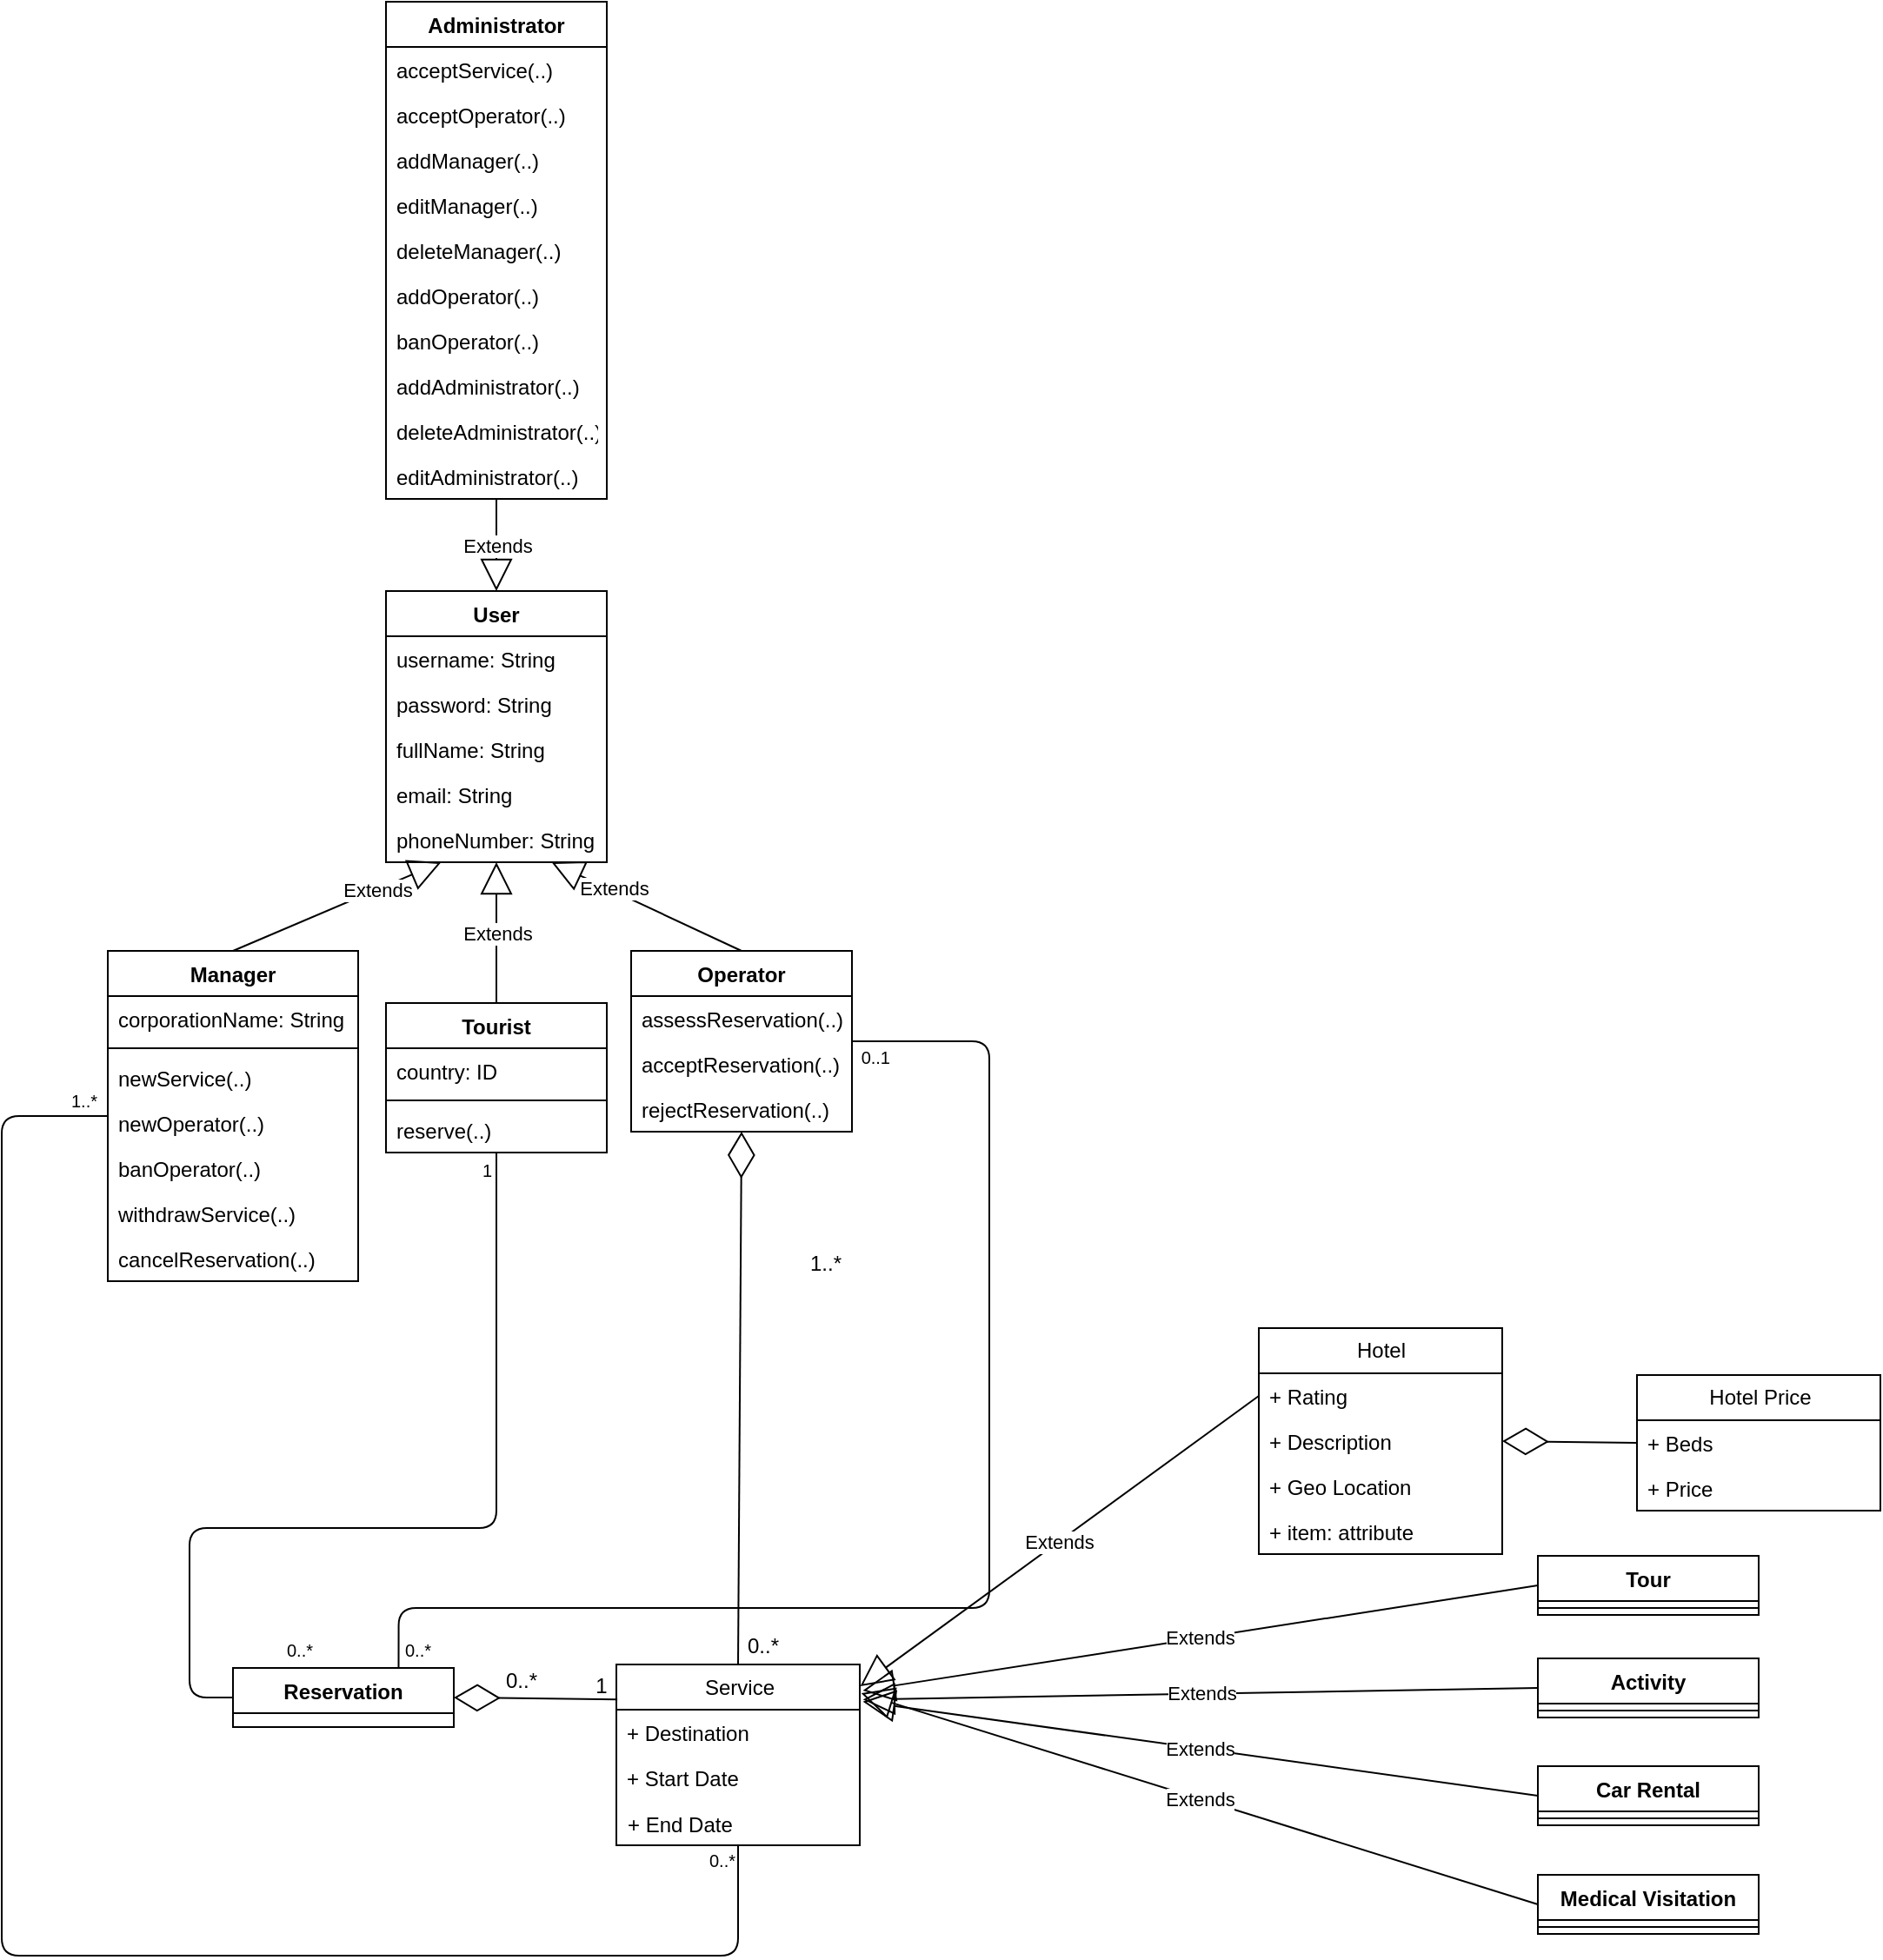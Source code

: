 <mxfile version="12.3.8" type="github" pages="1">
  <diagram name="Page-1" id="929967ad-93f9-6ef4-fab6-5d389245f69c">
    <mxGraphModel dx="1883" dy="1183" grid="0" gridSize="10" guides="1" tooltips="1" connect="1" arrows="1" fold="1" page="0" pageScale="1.5" pageWidth="1169" pageHeight="826" background="none" math="0" shadow="0">
      <root>
        <mxCell id="0" style=";html=1;"/>
        <mxCell id="1" style=";html=1;" parent="0"/>
        <mxCell id="-p7RqJdtG0hPDVoNJEHc-12" value="Tourist" style="swimlane;fontStyle=1;align=center;verticalAlign=top;childLayout=stackLayout;horizontal=1;startSize=26;horizontalStack=0;resizeParent=1;resizeParentMax=0;resizeLast=0;collapsible=1;marginBottom=0;" parent="1" vertex="1">
          <mxGeometry x="209" y="309" width="127" height="86" as="geometry"/>
        </mxCell>
        <mxCell id="vn5bDDAHskszwFVVca6H-9" value="country: ID" style="text;strokeColor=none;fillColor=none;align=left;verticalAlign=top;spacingLeft=4;spacingRight=4;overflow=hidden;rotatable=0;points=[[0,0.5],[1,0.5]];portConstraint=eastwest;" vertex="1" parent="-p7RqJdtG0hPDVoNJEHc-12">
          <mxGeometry y="26" width="127" height="26" as="geometry"/>
        </mxCell>
        <mxCell id="vn5bDDAHskszwFVVca6H-11" value="" style="line;strokeWidth=1;fillColor=none;align=left;verticalAlign=middle;spacingTop=-1;spacingLeft=3;spacingRight=3;rotatable=0;labelPosition=right;points=[];portConstraint=eastwest;" vertex="1" parent="-p7RqJdtG0hPDVoNJEHc-12">
          <mxGeometry y="52" width="127" height="8" as="geometry"/>
        </mxCell>
        <mxCell id="vn5bDDAHskszwFVVca6H-12" value="reserve(..)" style="text;strokeColor=none;fillColor=none;align=left;verticalAlign=top;spacingLeft=4;spacingRight=4;overflow=hidden;rotatable=0;points=[[0,0.5],[1,0.5]];portConstraint=eastwest;" vertex="1" parent="-p7RqJdtG0hPDVoNJEHc-12">
          <mxGeometry y="60" width="127" height="26" as="geometry"/>
        </mxCell>
        <mxCell id="-p7RqJdtG0hPDVoNJEHc-21" value="User" style="swimlane;fontStyle=1;align=center;verticalAlign=top;childLayout=stackLayout;horizontal=1;startSize=26;horizontalStack=0;resizeParent=1;resizeParentMax=0;resizeLast=0;collapsible=1;marginBottom=0;" parent="1" vertex="1">
          <mxGeometry x="209" y="72" width="127" height="156" as="geometry"/>
        </mxCell>
        <mxCell id="vn5bDDAHskszwFVVca6H-3" value="username: String" style="text;strokeColor=none;fillColor=none;align=left;verticalAlign=top;spacingLeft=4;spacingRight=4;overflow=hidden;rotatable=0;points=[[0,0.5],[1,0.5]];portConstraint=eastwest;" vertex="1" parent="-p7RqJdtG0hPDVoNJEHc-21">
          <mxGeometry y="26" width="127" height="26" as="geometry"/>
        </mxCell>
        <mxCell id="vn5bDDAHskszwFVVca6H-4" value="password: String" style="text;strokeColor=none;fillColor=none;align=left;verticalAlign=top;spacingLeft=4;spacingRight=4;overflow=hidden;rotatable=0;points=[[0,0.5],[1,0.5]];portConstraint=eastwest;" vertex="1" parent="-p7RqJdtG0hPDVoNJEHc-21">
          <mxGeometry y="52" width="127" height="26" as="geometry"/>
        </mxCell>
        <mxCell id="vn5bDDAHskszwFVVca6H-18" value="fullName: String" style="text;strokeColor=none;fillColor=none;align=left;verticalAlign=top;spacingLeft=4;spacingRight=4;overflow=hidden;rotatable=0;points=[[0,0.5],[1,0.5]];portConstraint=eastwest;" vertex="1" parent="-p7RqJdtG0hPDVoNJEHc-21">
          <mxGeometry y="78" width="127" height="26" as="geometry"/>
        </mxCell>
        <mxCell id="vn5bDDAHskszwFVVca6H-5" value="email: String" style="text;strokeColor=none;fillColor=none;align=left;verticalAlign=top;spacingLeft=4;spacingRight=4;overflow=hidden;rotatable=0;points=[[0,0.5],[1,0.5]];portConstraint=eastwest;" vertex="1" parent="-p7RqJdtG0hPDVoNJEHc-21">
          <mxGeometry y="104" width="127" height="26" as="geometry"/>
        </mxCell>
        <mxCell id="vn5bDDAHskszwFVVca6H-6" value="phoneNumber: String" style="text;strokeColor=none;fillColor=none;align=left;verticalAlign=top;spacingLeft=4;spacingRight=4;overflow=hidden;rotatable=0;points=[[0,0.5],[1,0.5]];portConstraint=eastwest;" vertex="1" parent="-p7RqJdtG0hPDVoNJEHc-21">
          <mxGeometry y="130" width="127" height="26" as="geometry"/>
        </mxCell>
        <mxCell id="-p7RqJdtG0hPDVoNJEHc-23" value="Extends" style="endArrow=block;endSize=16;endFill=0;html=1;entryX=0.5;entryY=1;entryDx=0;entryDy=0;exitX=0.5;exitY=0;exitDx=0;exitDy=0;" parent="1" source="-p7RqJdtG0hPDVoNJEHc-12" target="-p7RqJdtG0hPDVoNJEHc-21" edge="1">
          <mxGeometry width="160" relative="1" as="geometry">
            <mxPoint x="209" y="546" as="sourcePoint"/>
            <mxPoint x="369" y="546" as="targetPoint"/>
          </mxGeometry>
        </mxCell>
        <mxCell id="-p7RqJdtG0hPDVoNJEHc-26" value="Manager&#xa;" style="swimlane;fontStyle=1;align=center;verticalAlign=top;childLayout=stackLayout;horizontal=1;startSize=26;horizontalStack=0;resizeParent=1;resizeParentMax=0;resizeLast=0;collapsible=1;marginBottom=0;" parent="1" vertex="1">
          <mxGeometry x="49" y="279" width="144" height="190" as="geometry"/>
        </mxCell>
        <mxCell id="vn5bDDAHskszwFVVca6H-17" value="corporationName: String" style="text;strokeColor=none;fillColor=none;align=left;verticalAlign=top;spacingLeft=4;spacingRight=4;overflow=hidden;rotatable=0;points=[[0,0.5],[1,0.5]];portConstraint=eastwest;" vertex="1" parent="-p7RqJdtG0hPDVoNJEHc-26">
          <mxGeometry y="26" width="144" height="26" as="geometry"/>
        </mxCell>
        <mxCell id="vn5bDDAHskszwFVVca6H-20" value="" style="line;strokeWidth=1;fillColor=none;align=left;verticalAlign=middle;spacingTop=-1;spacingLeft=3;spacingRight=3;rotatable=0;labelPosition=right;points=[];portConstraint=eastwest;" vertex="1" parent="-p7RqJdtG0hPDVoNJEHc-26">
          <mxGeometry y="52" width="144" height="8" as="geometry"/>
        </mxCell>
        <mxCell id="vn5bDDAHskszwFVVca6H-21" value="newService(..)" style="text;strokeColor=none;fillColor=none;align=left;verticalAlign=top;spacingLeft=4;spacingRight=4;overflow=hidden;rotatable=0;points=[[0,0.5],[1,0.5]];portConstraint=eastwest;" vertex="1" parent="-p7RqJdtG0hPDVoNJEHc-26">
          <mxGeometry y="60" width="144" height="26" as="geometry"/>
        </mxCell>
        <mxCell id="vn5bDDAHskszwFVVca6H-22" value="newOperator(..)" style="text;strokeColor=none;fillColor=none;align=left;verticalAlign=top;spacingLeft=4;spacingRight=4;overflow=hidden;rotatable=0;points=[[0,0.5],[1,0.5]];portConstraint=eastwest;" vertex="1" parent="-p7RqJdtG0hPDVoNJEHc-26">
          <mxGeometry y="86" width="144" height="26" as="geometry"/>
        </mxCell>
        <mxCell id="vn5bDDAHskszwFVVca6H-30" value="banOperator(..)" style="text;strokeColor=none;fillColor=none;align=left;verticalAlign=top;spacingLeft=4;spacingRight=4;overflow=hidden;rotatable=0;points=[[0,0.5],[1,0.5]];portConstraint=eastwest;" vertex="1" parent="-p7RqJdtG0hPDVoNJEHc-26">
          <mxGeometry y="112" width="144" height="26" as="geometry"/>
        </mxCell>
        <mxCell id="vn5bDDAHskszwFVVca6H-31" value="withdrawService(..)" style="text;strokeColor=none;fillColor=none;align=left;verticalAlign=top;spacingLeft=4;spacingRight=4;overflow=hidden;rotatable=0;points=[[0,0.5],[1,0.5]];portConstraint=eastwest;" vertex="1" parent="-p7RqJdtG0hPDVoNJEHc-26">
          <mxGeometry y="138" width="144" height="26" as="geometry"/>
        </mxCell>
        <mxCell id="vn5bDDAHskszwFVVca6H-32" value="cancelReservation(..)" style="text;strokeColor=none;fillColor=none;align=left;verticalAlign=top;spacingLeft=4;spacingRight=4;overflow=hidden;rotatable=0;points=[[0,0.5],[1,0.5]];portConstraint=eastwest;" vertex="1" parent="-p7RqJdtG0hPDVoNJEHc-26">
          <mxGeometry y="164" width="144" height="26" as="geometry"/>
        </mxCell>
        <mxCell id="-p7RqJdtG0hPDVoNJEHc-28" value="Extends" style="endArrow=block;endSize=16;endFill=0;html=1;exitX=0.5;exitY=0;exitDx=0;exitDy=0;entryX=0.25;entryY=1;entryDx=0;entryDy=0;" parent="1" source="-p7RqJdtG0hPDVoNJEHc-26" target="-p7RqJdtG0hPDVoNJEHc-21" edge="1">
          <mxGeometry x="0.383" y="-1" width="160" relative="1" as="geometry">
            <mxPoint x="378" y="546" as="sourcePoint"/>
            <mxPoint x="317" y="396" as="targetPoint"/>
            <mxPoint y="-1" as="offset"/>
          </mxGeometry>
        </mxCell>
        <mxCell id="-p7RqJdtG0hPDVoNJEHc-29" value="Operator" style="swimlane;fontStyle=1;align=center;verticalAlign=top;childLayout=stackLayout;horizontal=1;startSize=26;horizontalStack=0;resizeParent=1;resizeParentMax=0;resizeLast=0;collapsible=1;marginBottom=0;" parent="1" vertex="1">
          <mxGeometry x="350" y="279" width="127" height="104" as="geometry"/>
        </mxCell>
        <mxCell id="vn5bDDAHskszwFVVca6H-23" value="assessReservation(..)" style="text;strokeColor=none;fillColor=none;align=left;verticalAlign=top;spacingLeft=4;spacingRight=4;overflow=hidden;rotatable=0;points=[[0,0.5],[1,0.5]];portConstraint=eastwest;" vertex="1" parent="-p7RqJdtG0hPDVoNJEHc-29">
          <mxGeometry y="26" width="127" height="26" as="geometry"/>
        </mxCell>
        <mxCell id="vn5bDDAHskszwFVVca6H-24" value="acceptReservation(..)" style="text;strokeColor=none;fillColor=none;align=left;verticalAlign=top;spacingLeft=4;spacingRight=4;overflow=hidden;rotatable=0;points=[[0,0.5],[1,0.5]];portConstraint=eastwest;" vertex="1" parent="-p7RqJdtG0hPDVoNJEHc-29">
          <mxGeometry y="52" width="127" height="26" as="geometry"/>
        </mxCell>
        <mxCell id="vn5bDDAHskszwFVVca6H-25" value="rejectReservation(..)" style="text;strokeColor=none;fillColor=none;align=left;verticalAlign=top;spacingLeft=4;spacingRight=4;overflow=hidden;rotatable=0;points=[[0,0.5],[1,0.5]];portConstraint=eastwest;" vertex="1" parent="-p7RqJdtG0hPDVoNJEHc-29">
          <mxGeometry y="78" width="127" height="26" as="geometry"/>
        </mxCell>
        <mxCell id="-p7RqJdtG0hPDVoNJEHc-31" value="Extends" style="endArrow=block;endSize=16;endFill=0;html=1;exitX=0.5;exitY=0;exitDx=0;exitDy=0;entryX=0.75;entryY=1;entryDx=0;entryDy=0;" parent="1" source="-p7RqJdtG0hPDVoNJEHc-29" target="-p7RqJdtG0hPDVoNJEHc-21" edge="1">
          <mxGeometry x="0.358" y="-2" width="160" relative="1" as="geometry">
            <mxPoint x="473" y="444" as="sourcePoint"/>
            <mxPoint x="619.75" y="262" as="targetPoint"/>
            <mxPoint as="offset"/>
          </mxGeometry>
        </mxCell>
        <mxCell id="-p7RqJdtG0hPDVoNJEHc-34" value="Administrator" style="swimlane;fontStyle=1;align=center;verticalAlign=top;childLayout=stackLayout;horizontal=1;startSize=26;horizontalStack=0;resizeParent=1;resizeParentMax=0;resizeLast=0;collapsible=1;marginBottom=0;" parent="1" vertex="1">
          <mxGeometry x="209" y="-267" width="127" height="286" as="geometry"/>
        </mxCell>
        <mxCell id="vn5bDDAHskszwFVVca6H-26" value="acceptService(..)" style="text;strokeColor=none;fillColor=none;align=left;verticalAlign=top;spacingLeft=4;spacingRight=4;overflow=hidden;rotatable=0;points=[[0,0.5],[1,0.5]];portConstraint=eastwest;" vertex="1" parent="-p7RqJdtG0hPDVoNJEHc-34">
          <mxGeometry y="26" width="127" height="26" as="geometry"/>
        </mxCell>
        <mxCell id="vn5bDDAHskszwFVVca6H-27" value="acceptOperator(..)" style="text;strokeColor=none;fillColor=none;align=left;verticalAlign=top;spacingLeft=4;spacingRight=4;overflow=hidden;rotatable=0;points=[[0,0.5],[1,0.5]];portConstraint=eastwest;" vertex="1" parent="-p7RqJdtG0hPDVoNJEHc-34">
          <mxGeometry y="52" width="127" height="26" as="geometry"/>
        </mxCell>
        <mxCell id="vn5bDDAHskszwFVVca6H-28" value="addManager(..)" style="text;strokeColor=none;fillColor=none;align=left;verticalAlign=top;spacingLeft=4;spacingRight=4;overflow=hidden;rotatable=0;points=[[0,0.5],[1,0.5]];portConstraint=eastwest;" vertex="1" parent="-p7RqJdtG0hPDVoNJEHc-34">
          <mxGeometry y="78" width="127" height="26" as="geometry"/>
        </mxCell>
        <mxCell id="vn5bDDAHskszwFVVca6H-33" value="editManager(..)" style="text;strokeColor=none;fillColor=none;align=left;verticalAlign=top;spacingLeft=4;spacingRight=4;overflow=hidden;rotatable=0;points=[[0,0.5],[1,0.5]];portConstraint=eastwest;" vertex="1" parent="-p7RqJdtG0hPDVoNJEHc-34">
          <mxGeometry y="104" width="127" height="26" as="geometry"/>
        </mxCell>
        <mxCell id="vn5bDDAHskszwFVVca6H-34" value="deleteManager(..)" style="text;strokeColor=none;fillColor=none;align=left;verticalAlign=top;spacingLeft=4;spacingRight=4;overflow=hidden;rotatable=0;points=[[0,0.5],[1,0.5]];portConstraint=eastwest;" vertex="1" parent="-p7RqJdtG0hPDVoNJEHc-34">
          <mxGeometry y="130" width="127" height="26" as="geometry"/>
        </mxCell>
        <mxCell id="vn5bDDAHskszwFVVca6H-35" value="addOperator(..)" style="text;strokeColor=none;fillColor=none;align=left;verticalAlign=top;spacingLeft=4;spacingRight=4;overflow=hidden;rotatable=0;points=[[0,0.5],[1,0.5]];portConstraint=eastwest;" vertex="1" parent="-p7RqJdtG0hPDVoNJEHc-34">
          <mxGeometry y="156" width="127" height="26" as="geometry"/>
        </mxCell>
        <mxCell id="vn5bDDAHskszwFVVca6H-37" value="banOperator(..)" style="text;strokeColor=none;fillColor=none;align=left;verticalAlign=top;spacingLeft=4;spacingRight=4;overflow=hidden;rotatable=0;points=[[0,0.5],[1,0.5]];portConstraint=eastwest;" vertex="1" parent="-p7RqJdtG0hPDVoNJEHc-34">
          <mxGeometry y="182" width="127" height="26" as="geometry"/>
        </mxCell>
        <mxCell id="vn5bDDAHskszwFVVca6H-38" value="addAdministrator(..)" style="text;strokeColor=none;fillColor=none;align=left;verticalAlign=top;spacingLeft=4;spacingRight=4;overflow=hidden;rotatable=0;points=[[0,0.5],[1,0.5]];portConstraint=eastwest;" vertex="1" parent="-p7RqJdtG0hPDVoNJEHc-34">
          <mxGeometry y="208" width="127" height="26" as="geometry"/>
        </mxCell>
        <mxCell id="vn5bDDAHskszwFVVca6H-40" value="deleteAdministrator(..)" style="text;strokeColor=none;fillColor=none;align=left;verticalAlign=top;spacingLeft=4;spacingRight=4;overflow=hidden;rotatable=0;points=[[0,0.5],[1,0.5]];portConstraint=eastwest;" vertex="1" parent="-p7RqJdtG0hPDVoNJEHc-34">
          <mxGeometry y="234" width="127" height="26" as="geometry"/>
        </mxCell>
        <mxCell id="vn5bDDAHskszwFVVca6H-39" value="editAdministrator(..)" style="text;strokeColor=none;fillColor=none;align=left;verticalAlign=top;spacingLeft=4;spacingRight=4;overflow=hidden;rotatable=0;points=[[0,0.5],[1,0.5]];portConstraint=eastwest;" vertex="1" parent="-p7RqJdtG0hPDVoNJEHc-34">
          <mxGeometry y="260" width="127" height="26" as="geometry"/>
        </mxCell>
        <mxCell id="-p7RqJdtG0hPDVoNJEHc-36" value="Extends" style="endArrow=block;endSize=16;endFill=0;html=1;entryX=0.5;entryY=0;entryDx=0;entryDy=0;exitX=0.5;exitY=1;exitDx=0;exitDy=0;" parent="1" source="-p7RqJdtG0hPDVoNJEHc-34" target="-p7RqJdtG0hPDVoNJEHc-21" edge="1">
          <mxGeometry width="160" relative="1" as="geometry">
            <mxPoint x="95" y="601" as="sourcePoint"/>
            <mxPoint x="255" y="601" as="targetPoint"/>
          </mxGeometry>
        </mxCell>
        <mxCell id="-p7RqJdtG0hPDVoNJEHc-68" value="Reservation" style="swimlane;fontStyle=1;align=center;verticalAlign=top;childLayout=stackLayout;horizontal=1;startSize=26;horizontalStack=0;resizeParent=1;resizeParentMax=0;resizeLast=0;collapsible=1;marginBottom=0;" parent="1" vertex="1">
          <mxGeometry x="121" y="691.5" width="127" height="34" as="geometry"/>
        </mxCell>
        <mxCell id="-p7RqJdtG0hPDVoNJEHc-74" value="Tour" style="swimlane;fontStyle=1;align=center;verticalAlign=top;childLayout=stackLayout;horizontal=1;startSize=26;horizontalStack=0;resizeParent=1;resizeParentMax=0;resizeLast=0;collapsible=1;marginBottom=0;labelBackgroundColor=none;" parent="1" vertex="1">
          <mxGeometry x="871.5" y="627" width="127" height="34" as="geometry"/>
        </mxCell>
        <mxCell id="-p7RqJdtG0hPDVoNJEHc-75" value="" style="line;strokeWidth=1;fillColor=none;align=left;verticalAlign=middle;spacingTop=-1;spacingLeft=3;spacingRight=3;rotatable=0;labelPosition=right;points=[];portConstraint=eastwest;" parent="-p7RqJdtG0hPDVoNJEHc-74" vertex="1">
          <mxGeometry y="26" width="127" height="8" as="geometry"/>
        </mxCell>
        <mxCell id="-p7RqJdtG0hPDVoNJEHc-76" value="Activity" style="swimlane;fontStyle=1;align=center;verticalAlign=top;childLayout=stackLayout;horizontal=1;startSize=26;horizontalStack=0;resizeParent=1;resizeParentMax=0;resizeLast=0;collapsible=1;marginBottom=0;labelBackgroundColor=none;" parent="1" vertex="1">
          <mxGeometry x="871.5" y="686" width="127" height="34" as="geometry"/>
        </mxCell>
        <mxCell id="-p7RqJdtG0hPDVoNJEHc-77" value="" style="line;strokeWidth=1;fillColor=none;align=left;verticalAlign=middle;spacingTop=-1;spacingLeft=3;spacingRight=3;rotatable=0;labelPosition=right;points=[];portConstraint=eastwest;" parent="-p7RqJdtG0hPDVoNJEHc-76" vertex="1">
          <mxGeometry y="26" width="127" height="8" as="geometry"/>
        </mxCell>
        <mxCell id="-p7RqJdtG0hPDVoNJEHc-78" value="Car Rental" style="swimlane;fontStyle=1;align=center;verticalAlign=top;childLayout=stackLayout;horizontal=1;startSize=26;horizontalStack=0;resizeParent=1;resizeParentMax=0;resizeLast=0;collapsible=1;marginBottom=0;labelBackgroundColor=none;" parent="1" vertex="1">
          <mxGeometry x="871.5" y="748" width="127" height="34" as="geometry"/>
        </mxCell>
        <mxCell id="-p7RqJdtG0hPDVoNJEHc-79" value="" style="line;strokeWidth=1;fillColor=none;align=left;verticalAlign=middle;spacingTop=-1;spacingLeft=3;spacingRight=3;rotatable=0;labelPosition=right;points=[];portConstraint=eastwest;" parent="-p7RqJdtG0hPDVoNJEHc-78" vertex="1">
          <mxGeometry y="26" width="127" height="8" as="geometry"/>
        </mxCell>
        <mxCell id="-p7RqJdtG0hPDVoNJEHc-80" value="Medical Visitation" style="swimlane;fontStyle=1;align=center;verticalAlign=top;childLayout=stackLayout;horizontal=1;startSize=26;horizontalStack=0;resizeParent=1;resizeParentMax=0;resizeLast=0;collapsible=1;marginBottom=0;labelBackgroundColor=none;" parent="1" vertex="1">
          <mxGeometry x="871.5" y="810.5" width="127" height="34" as="geometry"/>
        </mxCell>
        <mxCell id="-p7RqJdtG0hPDVoNJEHc-81" value="" style="line;strokeWidth=1;fillColor=none;align=left;verticalAlign=middle;spacingTop=-1;spacingLeft=3;spacingRight=3;rotatable=0;labelPosition=right;points=[];portConstraint=eastwest;" parent="-p7RqJdtG0hPDVoNJEHc-80" vertex="1">
          <mxGeometry y="26" width="127" height="8" as="geometry"/>
        </mxCell>
        <mxCell id="-p7RqJdtG0hPDVoNJEHc-82" value="Extends" style="endArrow=block;endSize=16;endFill=0;html=1;entryX=1.002;entryY=0.12;entryDx=0;entryDy=0;exitX=0;exitY=0.5;exitDx=0;exitDy=0;entryPerimeter=0;" parent="1" source="-p7RqJdtG0hPDVoNJEHc-128" target="-p7RqJdtG0hPDVoNJEHc-122" edge="1">
          <mxGeometry width="160" relative="1" as="geometry">
            <mxPoint x="337.5" y="826.5" as="sourcePoint"/>
            <mxPoint x="449" y="735" as="targetPoint"/>
          </mxGeometry>
        </mxCell>
        <mxCell id="-p7RqJdtG0hPDVoNJEHc-83" value="Extends" style="endArrow=block;endSize=16;endFill=0;html=1;entryX=1.013;entryY=0.144;entryDx=0;entryDy=0;exitX=0;exitY=0.5;exitDx=0;exitDy=0;entryPerimeter=0;" parent="1" source="-p7RqJdtG0hPDVoNJEHc-74" target="-p7RqJdtG0hPDVoNJEHc-122" edge="1">
          <mxGeometry width="160" relative="1" as="geometry">
            <mxPoint x="563" y="611" as="sourcePoint"/>
            <mxPoint x="449" y="764" as="targetPoint"/>
          </mxGeometry>
        </mxCell>
        <mxCell id="-p7RqJdtG0hPDVoNJEHc-84" value="Extends" style="endArrow=block;endSize=16;endFill=0;html=1;exitX=0;exitY=0.5;exitDx=0;exitDy=0;entryX=1.013;entryY=0.194;entryDx=0;entryDy=0;entryPerimeter=0;" parent="1" source="-p7RqJdtG0hPDVoNJEHc-76" target="-p7RqJdtG0hPDVoNJEHc-122" edge="1">
          <mxGeometry width="160" relative="1" as="geometry">
            <mxPoint x="563" y="671" as="sourcePoint"/>
            <mxPoint x="449" y="764" as="targetPoint"/>
          </mxGeometry>
        </mxCell>
        <mxCell id="-p7RqJdtG0hPDVoNJEHc-85" value="Extends" style="endArrow=block;endSize=16;endFill=0;html=1;exitX=0;exitY=0.5;exitDx=0;exitDy=0;entryX=1.013;entryY=0.205;entryDx=0;entryDy=0;entryPerimeter=0;" parent="1" source="-p7RqJdtG0hPDVoNJEHc-78" target="-p7RqJdtG0hPDVoNJEHc-122" edge="1">
          <mxGeometry width="160" relative="1" as="geometry">
            <mxPoint x="563" y="730" as="sourcePoint"/>
            <mxPoint x="447.984" y="751.82" as="targetPoint"/>
          </mxGeometry>
        </mxCell>
        <mxCell id="-p7RqJdtG0hPDVoNJEHc-86" value="Extends" style="endArrow=block;endSize=16;endFill=0;html=1;entryX=1.006;entryY=0.159;entryDx=0;entryDy=0;exitX=0;exitY=0.5;exitDx=0;exitDy=0;entryPerimeter=0;" parent="1" source="-p7RqJdtG0hPDVoNJEHc-80" target="-p7RqJdtG0hPDVoNJEHc-122" edge="1">
          <mxGeometry width="160" relative="1" as="geometry">
            <mxPoint x="563" y="792" as="sourcePoint"/>
            <mxPoint x="449" y="793" as="targetPoint"/>
          </mxGeometry>
        </mxCell>
        <mxCell id="-p7RqJdtG0hPDVoNJEHc-87" value="" style="endArrow=diamondThin;endFill=0;endSize=24;html=1;entryX=1;entryY=0.5;entryDx=0;entryDy=0;exitX=0.004;exitY=0.193;exitDx=0;exitDy=0;exitPerimeter=0;" parent="1" source="-p7RqJdtG0hPDVoNJEHc-122" target="-p7RqJdtG0hPDVoNJEHc-68" edge="1">
          <mxGeometry width="160" relative="1" as="geometry">
            <mxPoint x="348" y="747" as="sourcePoint"/>
            <mxPoint x="371.5" y="781.5" as="targetPoint"/>
          </mxGeometry>
        </mxCell>
        <mxCell id="-p7RqJdtG0hPDVoNJEHc-88" value="1..*" style="text;html=1;strokeColor=none;fillColor=none;align=center;verticalAlign=middle;whiteSpace=wrap;rounded=0;labelBackgroundColor=none;" parent="1" vertex="1">
          <mxGeometry x="448" y="449" width="28" height="20" as="geometry"/>
        </mxCell>
        <mxCell id="-p7RqJdtG0hPDVoNJEHc-89" value="1" style="text;html=1;strokeColor=none;fillColor=none;align=center;verticalAlign=middle;whiteSpace=wrap;rounded=0;labelBackgroundColor=none;" parent="1" vertex="1">
          <mxGeometry x="319" y="691.5" width="28" height="20" as="geometry"/>
        </mxCell>
        <mxCell id="-p7RqJdtG0hPDVoNJEHc-92" value="" style="endArrow=none;html=1;edgeStyle=orthogonalEdgeStyle;entryX=0.5;entryY=1;entryDx=0;entryDy=0;exitX=0;exitY=0.5;exitDx=0;exitDy=0;" parent="1" edge="1" target="-p7RqJdtG0hPDVoNJEHc-12" source="-p7RqJdtG0hPDVoNJEHc-68">
          <mxGeometry relative="1" as="geometry">
            <mxPoint x="41" y="688" as="sourcePoint"/>
            <mxPoint x="247" y="449" as="targetPoint"/>
            <Array as="points">
              <mxPoint x="96" y="708"/>
              <mxPoint x="96" y="611"/>
              <mxPoint x="273" y="611"/>
            </Array>
          </mxGeometry>
        </mxCell>
        <mxCell id="-p7RqJdtG0hPDVoNJEHc-93" value="0..*" style="resizable=0;html=1;align=left;verticalAlign=bottom;labelBackgroundColor=#ffffff;fontSize=10;" parent="-p7RqJdtG0hPDVoNJEHc-92" connectable="0" vertex="1">
          <mxGeometry x="-1" relative="1" as="geometry">
            <mxPoint x="29" y="-19" as="offset"/>
          </mxGeometry>
        </mxCell>
        <mxCell id="-p7RqJdtG0hPDVoNJEHc-94" value="1" style="resizable=0;html=1;align=right;verticalAlign=bottom;labelBackgroundColor=#ffffff;fontSize=10;" parent="-p7RqJdtG0hPDVoNJEHc-92" connectable="0" vertex="1">
          <mxGeometry x="1" relative="1" as="geometry">
            <mxPoint x="-2" y="18" as="offset"/>
          </mxGeometry>
        </mxCell>
        <mxCell id="-p7RqJdtG0hPDVoNJEHc-95" value="" style="endArrow=none;html=1;edgeStyle=orthogonalEdgeStyle;exitX=0.75;exitY=0;exitDx=0;exitDy=0;entryX=1;entryY=0.5;entryDx=0;entryDy=0;" parent="1" source="-p7RqJdtG0hPDVoNJEHc-68" target="-p7RqJdtG0hPDVoNJEHc-29" edge="1">
          <mxGeometry relative="1" as="geometry">
            <mxPoint x="178.5" y="798.5" as="sourcePoint"/>
            <mxPoint x="501" y="456" as="targetPoint"/>
            <Array as="points">
              <mxPoint x="216" y="657"/>
              <mxPoint x="556" y="657"/>
              <mxPoint x="556" y="331"/>
            </Array>
          </mxGeometry>
        </mxCell>
        <mxCell id="-p7RqJdtG0hPDVoNJEHc-96" value="0..*" style="resizable=0;html=1;align=left;verticalAlign=bottom;labelBackgroundColor=#ffffff;fontSize=10;" parent="-p7RqJdtG0hPDVoNJEHc-95" connectable="0" vertex="1">
          <mxGeometry x="-1" relative="1" as="geometry">
            <mxPoint x="2" y="-2" as="offset"/>
          </mxGeometry>
        </mxCell>
        <mxCell id="-p7RqJdtG0hPDVoNJEHc-97" value="0..1" style="resizable=0;html=1;align=right;verticalAlign=bottom;labelBackgroundColor=#ffffff;fontSize=10;" parent="-p7RqJdtG0hPDVoNJEHc-95" connectable="0" vertex="1">
          <mxGeometry x="1" relative="1" as="geometry">
            <mxPoint x="22.5" y="17" as="offset"/>
          </mxGeometry>
        </mxCell>
        <mxCell id="-p7RqJdtG0hPDVoNJEHc-98" value="" style="endArrow=none;html=1;edgeStyle=orthogonalEdgeStyle;entryX=0.5;entryY=1;entryDx=0;entryDy=0;exitX=0;exitY=0.5;exitDx=0;exitDy=0;" parent="1" source="-p7RqJdtG0hPDVoNJEHc-26" target="-p7RqJdtG0hPDVoNJEHc-122" edge="1">
          <mxGeometry relative="1" as="geometry">
            <mxPoint x="171" y="553" as="sourcePoint"/>
            <mxPoint x="386" y="822" as="targetPoint"/>
            <Array as="points">
              <mxPoint x="-12" y="374"/>
              <mxPoint x="-12" y="857"/>
              <mxPoint x="412" y="857"/>
            </Array>
          </mxGeometry>
        </mxCell>
        <mxCell id="-p7RqJdtG0hPDVoNJEHc-99" value="1..*" style="resizable=0;html=1;align=left;verticalAlign=bottom;labelBackgroundColor=#ffffff;fontSize=10;" parent="-p7RqJdtG0hPDVoNJEHc-98" connectable="0" vertex="1">
          <mxGeometry x="-1" relative="1" as="geometry">
            <mxPoint x="-23.5" y="-1" as="offset"/>
          </mxGeometry>
        </mxCell>
        <mxCell id="-p7RqJdtG0hPDVoNJEHc-100" value="0..*" style="resizable=0;html=1;align=right;verticalAlign=bottom;labelBackgroundColor=#ffffff;fontSize=10;" parent="-p7RqJdtG0hPDVoNJEHc-98" connectable="0" vertex="1">
          <mxGeometry x="1" relative="1" as="geometry">
            <mxPoint x="-1" y="16.5" as="offset"/>
          </mxGeometry>
        </mxCell>
        <mxCell id="-p7RqJdtG0hPDVoNJEHc-102" value="" style="endArrow=diamondThin;endFill=0;endSize=24;html=1;entryX=0.5;entryY=1;entryDx=0;entryDy=0;exitX=0.5;exitY=0;exitDx=0;exitDy=0;" parent="1" source="-p7RqJdtG0hPDVoNJEHc-122" target="-p7RqJdtG0hPDVoNJEHc-29" edge="1">
          <mxGeometry width="160" relative="1" as="geometry">
            <mxPoint x="385.5" y="706" as="sourcePoint"/>
            <mxPoint x="263" y="815.5" as="targetPoint"/>
          </mxGeometry>
        </mxCell>
        <mxCell id="-p7RqJdtG0hPDVoNJEHc-104" value="0..*" style="text;html=1;strokeColor=none;fillColor=none;align=center;verticalAlign=middle;whiteSpace=wrap;rounded=0;labelBackgroundColor=none;" parent="1" vertex="1">
          <mxGeometry x="272.5" y="688.5" width="28" height="20" as="geometry"/>
        </mxCell>
        <mxCell id="-p7RqJdtG0hPDVoNJEHc-105" value="0..*" style="text;html=1;strokeColor=none;fillColor=none;align=center;verticalAlign=middle;whiteSpace=wrap;rounded=0;labelBackgroundColor=none;" parent="1" vertex="1">
          <mxGeometry x="411.5" y="668.5" width="28" height="20" as="geometry"/>
        </mxCell>
        <mxCell id="-p7RqJdtG0hPDVoNJEHc-122" value="Service" style="swimlane;fontStyle=0;childLayout=stackLayout;horizontal=1;startSize=26;fillColor=none;horizontalStack=0;resizeParent=1;resizeParentMax=0;resizeLast=0;collapsible=1;marginBottom=0;labelBackgroundColor=none;html=1;" parent="1" vertex="1">
          <mxGeometry x="341.5" y="689.5" width="140" height="104" as="geometry"/>
        </mxCell>
        <mxCell id="-p7RqJdtG0hPDVoNJEHc-123" value="+ Destination" style="text;strokeColor=none;fillColor=none;align=left;verticalAlign=top;spacingLeft=4;spacingRight=4;overflow=hidden;rotatable=0;points=[[0,0.5],[1,0.5]];portConstraint=eastwest;" parent="-p7RqJdtG0hPDVoNJEHc-122" vertex="1">
          <mxGeometry y="26" width="140" height="26" as="geometry"/>
        </mxCell>
        <mxCell id="-p7RqJdtG0hPDVoNJEHc-124" value="+ Start Date" style="text;strokeColor=none;fillColor=none;align=left;verticalAlign=top;spacingLeft=4;spacingRight=4;overflow=hidden;rotatable=0;points=[[0,0.5],[1,0.5]];portConstraint=eastwest;" parent="-p7RqJdtG0hPDVoNJEHc-122" vertex="1">
          <mxGeometry y="52" width="140" height="26" as="geometry"/>
        </mxCell>
        <mxCell id="-p7RqJdtG0hPDVoNJEHc-126" value="+ End Date" style="text;strokeColor=none;fillColor=none;align=left;verticalAlign=top;spacingLeft=4;spacingRight=4;overflow=hidden;rotatable=0;points=[[0,0.5],[1,0.5]];portConstraint=eastwest;labelBackgroundColor=none;html=1;" parent="-p7RqJdtG0hPDVoNJEHc-122" vertex="1">
          <mxGeometry y="78" width="140" height="26" as="geometry"/>
        </mxCell>
        <mxCell id="-p7RqJdtG0hPDVoNJEHc-127" value="Hotel" style="swimlane;fontStyle=0;childLayout=stackLayout;horizontal=1;startSize=26;fillColor=none;horizontalStack=0;resizeParent=1;resizeParentMax=0;resizeLast=0;collapsible=1;marginBottom=0;labelBackgroundColor=none;html=1;" parent="1" vertex="1">
          <mxGeometry x="711" y="496" width="140" height="130" as="geometry"/>
        </mxCell>
        <mxCell id="-p7RqJdtG0hPDVoNJEHc-128" value="+ Rating" style="text;strokeColor=none;fillColor=none;align=left;verticalAlign=top;spacingLeft=4;spacingRight=4;overflow=hidden;rotatable=0;points=[[0,0.5],[1,0.5]];portConstraint=eastwest;" parent="-p7RqJdtG0hPDVoNJEHc-127" vertex="1">
          <mxGeometry y="26" width="140" height="26" as="geometry"/>
        </mxCell>
        <mxCell id="-p7RqJdtG0hPDVoNJEHc-129" value="+ Description" style="text;strokeColor=none;fillColor=none;align=left;verticalAlign=top;spacingLeft=4;spacingRight=4;overflow=hidden;rotatable=0;points=[[0,0.5],[1,0.5]];portConstraint=eastwest;" parent="-p7RqJdtG0hPDVoNJEHc-127" vertex="1">
          <mxGeometry y="52" width="140" height="26" as="geometry"/>
        </mxCell>
        <mxCell id="-p7RqJdtG0hPDVoNJEHc-130" value="+ Geo Location" style="text;strokeColor=none;fillColor=none;align=left;verticalAlign=top;spacingLeft=4;spacingRight=4;overflow=hidden;rotatable=0;points=[[0,0.5],[1,0.5]];portConstraint=eastwest;" parent="-p7RqJdtG0hPDVoNJEHc-127" vertex="1">
          <mxGeometry y="78" width="140" height="26" as="geometry"/>
        </mxCell>
        <mxCell id="-p7RqJdtG0hPDVoNJEHc-131" value="+ item: attribute" style="text;strokeColor=none;fillColor=none;align=left;verticalAlign=top;spacingLeft=4;spacingRight=4;overflow=hidden;rotatable=0;points=[[0,0.5],[1,0.5]];portConstraint=eastwest;labelBackgroundColor=none;html=1;" parent="-p7RqJdtG0hPDVoNJEHc-127" vertex="1">
          <mxGeometry y="104" width="140" height="26" as="geometry"/>
        </mxCell>
        <mxCell id="-p7RqJdtG0hPDVoNJEHc-137" value="Hotel Price" style="swimlane;fontStyle=0;childLayout=stackLayout;horizontal=1;startSize=26;fillColor=none;horizontalStack=0;resizeParent=1;resizeParentMax=0;resizeLast=0;collapsible=1;marginBottom=0;labelBackgroundColor=none;html=1;" parent="1" vertex="1">
          <mxGeometry x="928.5" y="523" width="140" height="78" as="geometry"/>
        </mxCell>
        <mxCell id="-p7RqJdtG0hPDVoNJEHc-138" value="+ Beds" style="text;strokeColor=none;fillColor=none;align=left;verticalAlign=top;spacingLeft=4;spacingRight=4;overflow=hidden;rotatable=0;points=[[0,0.5],[1,0.5]];portConstraint=eastwest;" parent="-p7RqJdtG0hPDVoNJEHc-137" vertex="1">
          <mxGeometry y="26" width="140" height="26" as="geometry"/>
        </mxCell>
        <mxCell id="-p7RqJdtG0hPDVoNJEHc-139" value="+ Price" style="text;strokeColor=none;fillColor=none;align=left;verticalAlign=top;spacingLeft=4;spacingRight=4;overflow=hidden;rotatable=0;points=[[0,0.5],[1,0.5]];portConstraint=eastwest;" parent="-p7RqJdtG0hPDVoNJEHc-137" vertex="1">
          <mxGeometry y="52" width="140" height="26" as="geometry"/>
        </mxCell>
        <mxCell id="-p7RqJdtG0hPDVoNJEHc-141" value="" style="endArrow=diamondThin;endFill=0;endSize=24;html=1;entryX=1;entryY=0.5;entryDx=0;entryDy=0;exitX=0;exitY=0.5;exitDx=0;exitDy=0;" parent="1" source="-p7RqJdtG0hPDVoNJEHc-138" target="-p7RqJdtG0hPDVoNJEHc-129" edge="1">
          <mxGeometry width="160" relative="1" as="geometry">
            <mxPoint x="237" y="1175" as="sourcePoint"/>
            <mxPoint x="397" y="1175" as="targetPoint"/>
          </mxGeometry>
        </mxCell>
      </root>
    </mxGraphModel>
  </diagram>
</mxfile>

